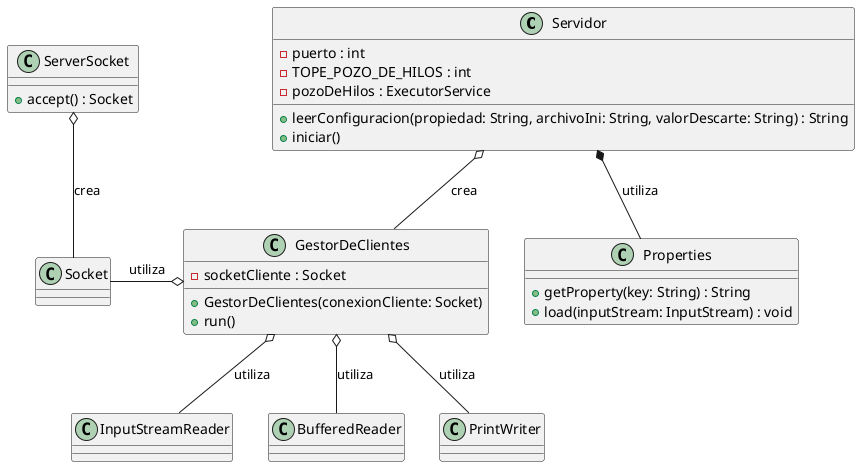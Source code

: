 @startuml Servidor_multihilos
class Servidor {
  - puerto : int
  - TOPE_POZO_DE_HILOS : int
  - pozoDeHilos : ExecutorService
  + leerConfiguracion(propiedad: String, archivoIni: String, valorDescarte: String) : String
  + iniciar()
}

class GestorDeClientes {
  - socketCliente : Socket
  + GestorDeClientes(conexionCliente: Socket)
  + run()
}


class Properties {
  + getProperty(key: String) : String
  + load(inputStream: InputStream) : void
}

class ServerSocket {
  + accept() : Socket
}

class Socket {}
class InputStreamReader {}
class BufferedReader {}
class PrintWriter {}

Servidor *-- Properties : utiliza
Servidor o-- GestorDeClientes : crea
ServerSocket o-- Socket : crea
GestorDeClientes o-l- Socket : utiliza
GestorDeClientes o-d- InputStreamReader : utiliza
GestorDeClientes o-d- BufferedReader : utiliza
GestorDeClientes o-d- PrintWriter : utiliza


@enduml